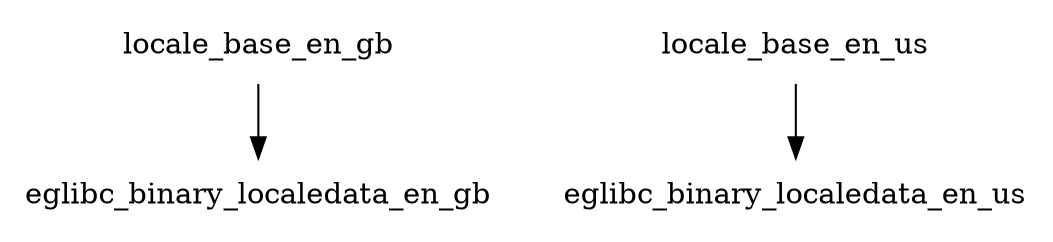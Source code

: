 digraph depends {
    node [shape=plaintext]
locale_base_en_gb -> eglibc_binary_localedata_en_gb;
locale_base_en_us -> eglibc_binary_localedata_en_us;
}
